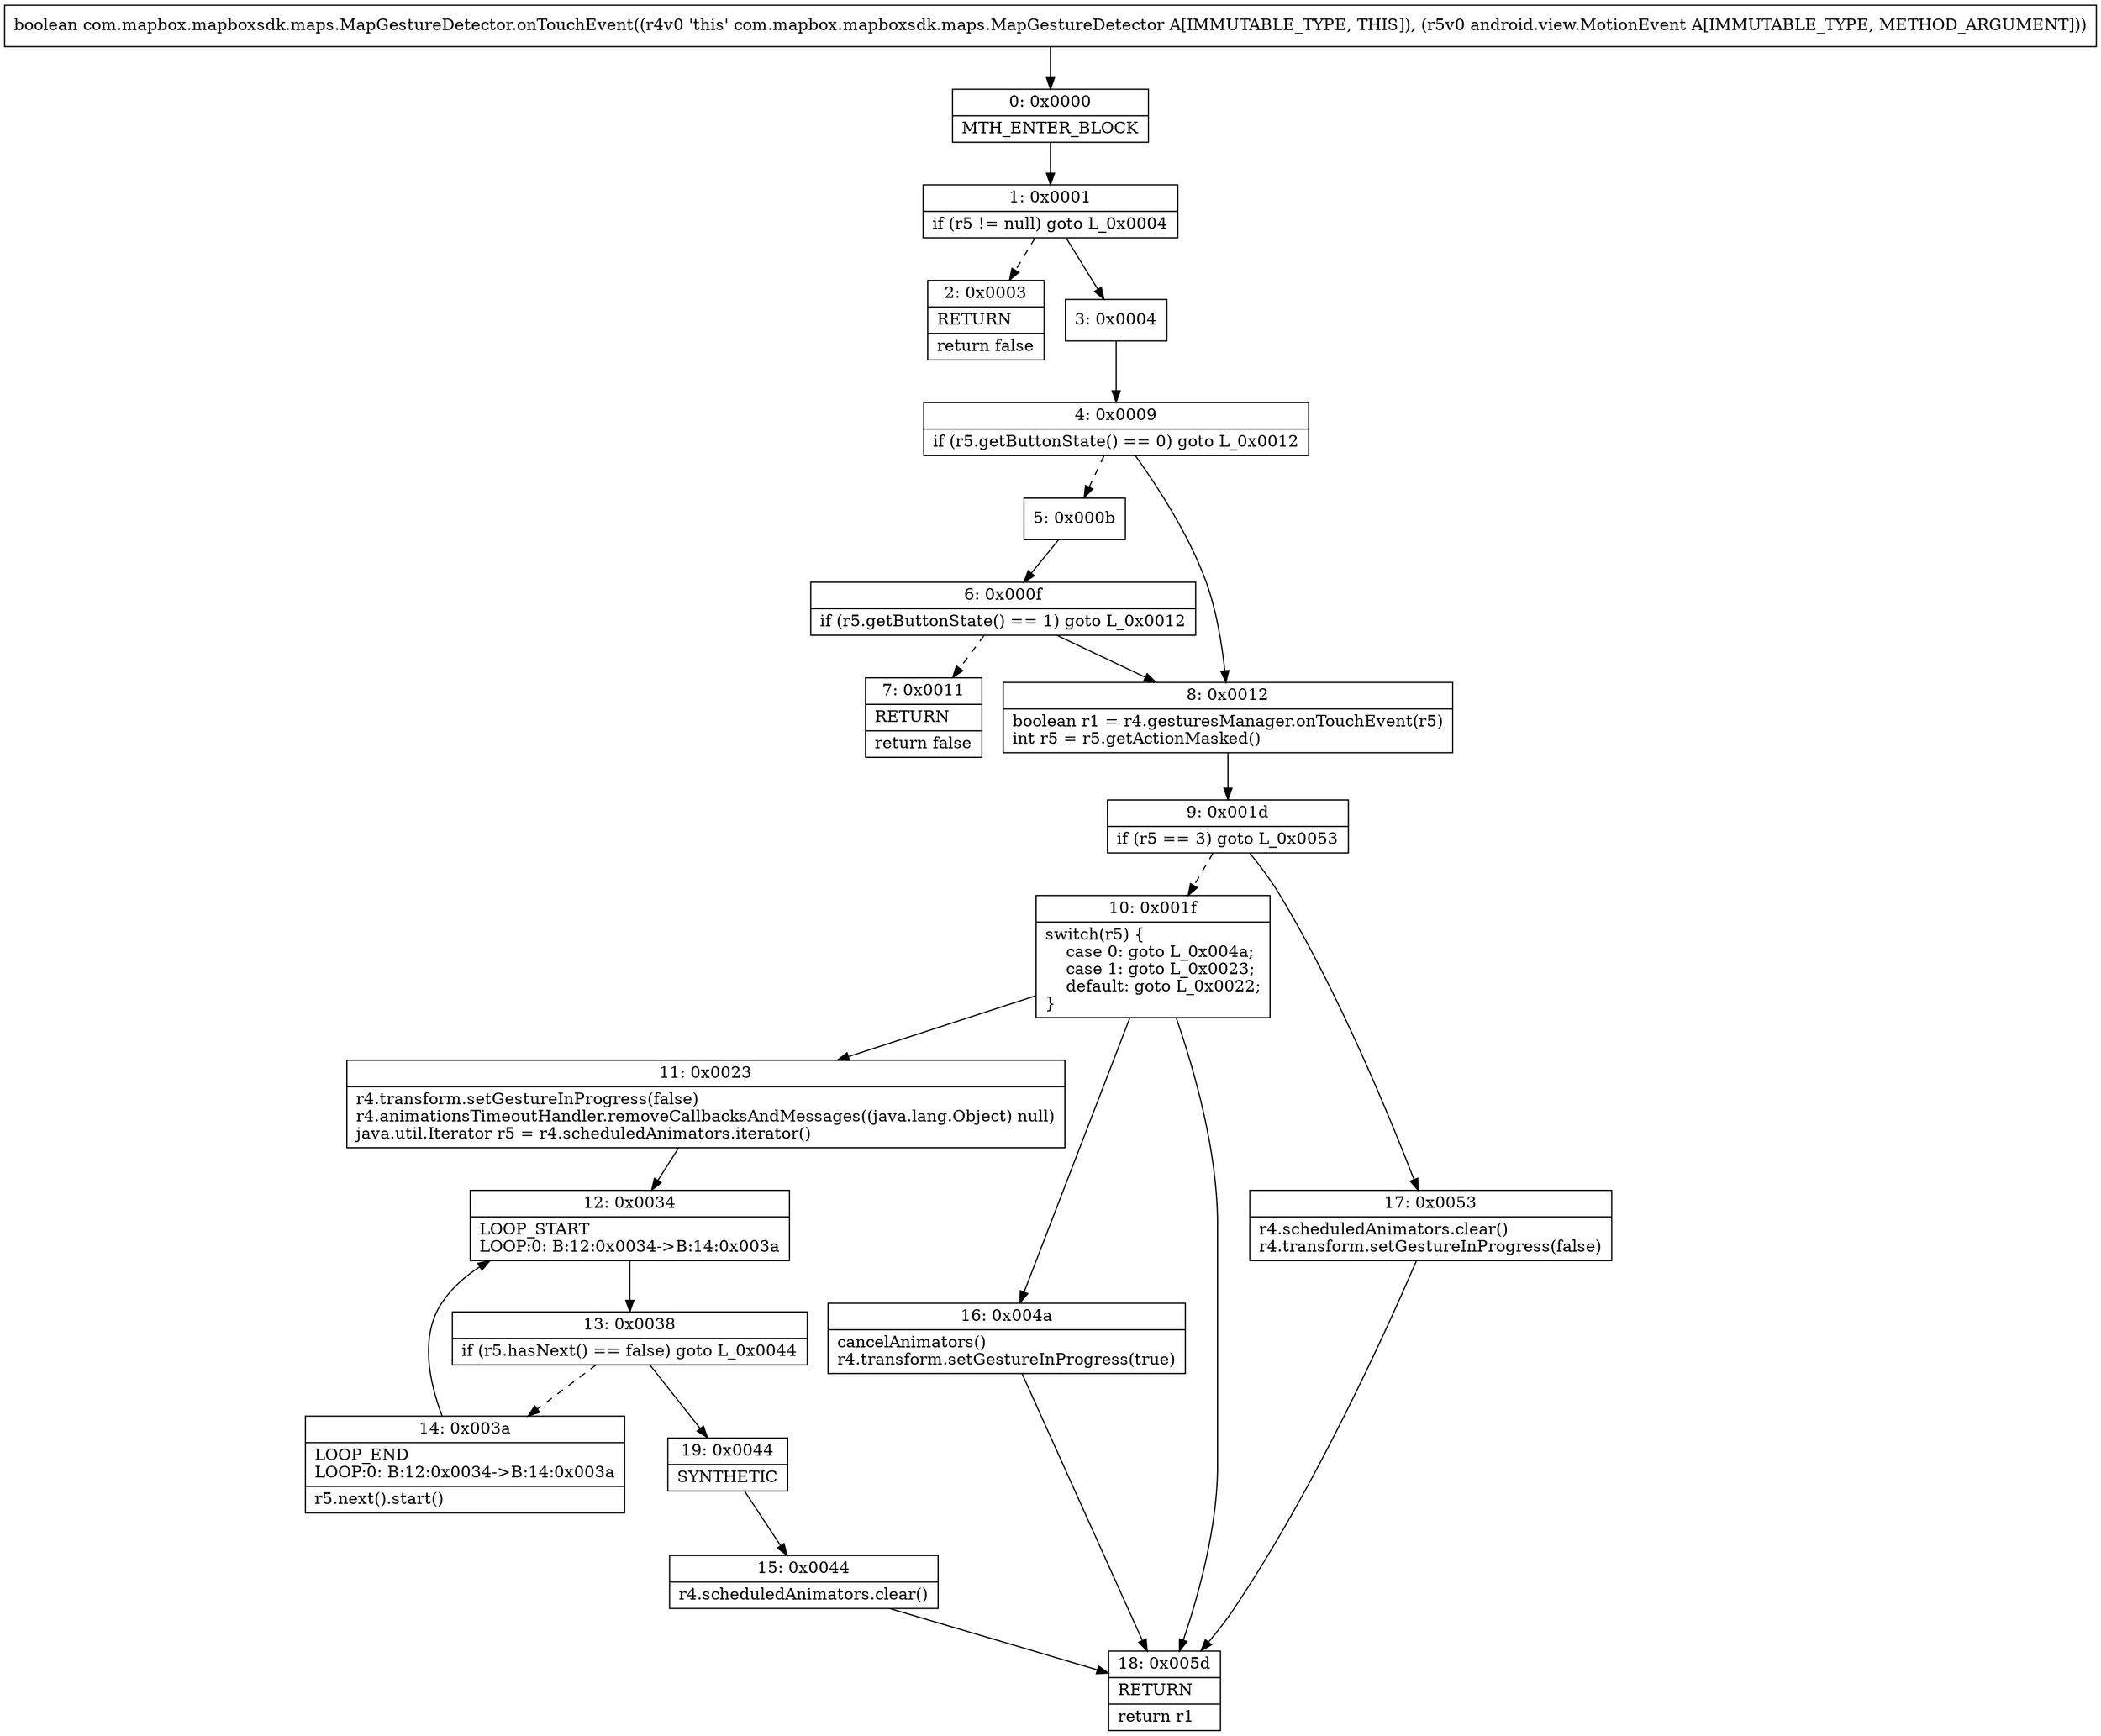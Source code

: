 digraph "CFG forcom.mapbox.mapboxsdk.maps.MapGestureDetector.onTouchEvent(Landroid\/view\/MotionEvent;)Z" {
Node_0 [shape=record,label="{0\:\ 0x0000|MTH_ENTER_BLOCK\l}"];
Node_1 [shape=record,label="{1\:\ 0x0001|if (r5 != null) goto L_0x0004\l}"];
Node_2 [shape=record,label="{2\:\ 0x0003|RETURN\l|return false\l}"];
Node_3 [shape=record,label="{3\:\ 0x0004}"];
Node_4 [shape=record,label="{4\:\ 0x0009|if (r5.getButtonState() == 0) goto L_0x0012\l}"];
Node_5 [shape=record,label="{5\:\ 0x000b}"];
Node_6 [shape=record,label="{6\:\ 0x000f|if (r5.getButtonState() == 1) goto L_0x0012\l}"];
Node_7 [shape=record,label="{7\:\ 0x0011|RETURN\l|return false\l}"];
Node_8 [shape=record,label="{8\:\ 0x0012|boolean r1 = r4.gesturesManager.onTouchEvent(r5)\lint r5 = r5.getActionMasked()\l}"];
Node_9 [shape=record,label="{9\:\ 0x001d|if (r5 == 3) goto L_0x0053\l}"];
Node_10 [shape=record,label="{10\:\ 0x001f|switch(r5) \{\l    case 0: goto L_0x004a;\l    case 1: goto L_0x0023;\l    default: goto L_0x0022;\l\}\l}"];
Node_11 [shape=record,label="{11\:\ 0x0023|r4.transform.setGestureInProgress(false)\lr4.animationsTimeoutHandler.removeCallbacksAndMessages((java.lang.Object) null)\ljava.util.Iterator r5 = r4.scheduledAnimators.iterator()\l}"];
Node_12 [shape=record,label="{12\:\ 0x0034|LOOP_START\lLOOP:0: B:12:0x0034\-\>B:14:0x003a\l}"];
Node_13 [shape=record,label="{13\:\ 0x0038|if (r5.hasNext() == false) goto L_0x0044\l}"];
Node_14 [shape=record,label="{14\:\ 0x003a|LOOP_END\lLOOP:0: B:12:0x0034\-\>B:14:0x003a\l|r5.next().start()\l}"];
Node_15 [shape=record,label="{15\:\ 0x0044|r4.scheduledAnimators.clear()\l}"];
Node_16 [shape=record,label="{16\:\ 0x004a|cancelAnimators()\lr4.transform.setGestureInProgress(true)\l}"];
Node_17 [shape=record,label="{17\:\ 0x0053|r4.scheduledAnimators.clear()\lr4.transform.setGestureInProgress(false)\l}"];
Node_18 [shape=record,label="{18\:\ 0x005d|RETURN\l|return r1\l}"];
Node_19 [shape=record,label="{19\:\ 0x0044|SYNTHETIC\l}"];
MethodNode[shape=record,label="{boolean com.mapbox.mapboxsdk.maps.MapGestureDetector.onTouchEvent((r4v0 'this' com.mapbox.mapboxsdk.maps.MapGestureDetector A[IMMUTABLE_TYPE, THIS]), (r5v0 android.view.MotionEvent A[IMMUTABLE_TYPE, METHOD_ARGUMENT])) }"];
MethodNode -> Node_0;
Node_0 -> Node_1;
Node_1 -> Node_2[style=dashed];
Node_1 -> Node_3;
Node_3 -> Node_4;
Node_4 -> Node_5[style=dashed];
Node_4 -> Node_8;
Node_5 -> Node_6;
Node_6 -> Node_7[style=dashed];
Node_6 -> Node_8;
Node_8 -> Node_9;
Node_9 -> Node_10[style=dashed];
Node_9 -> Node_17;
Node_10 -> Node_11;
Node_10 -> Node_16;
Node_10 -> Node_18;
Node_11 -> Node_12;
Node_12 -> Node_13;
Node_13 -> Node_14[style=dashed];
Node_13 -> Node_19;
Node_14 -> Node_12;
Node_15 -> Node_18;
Node_16 -> Node_18;
Node_17 -> Node_18;
Node_19 -> Node_15;
}

